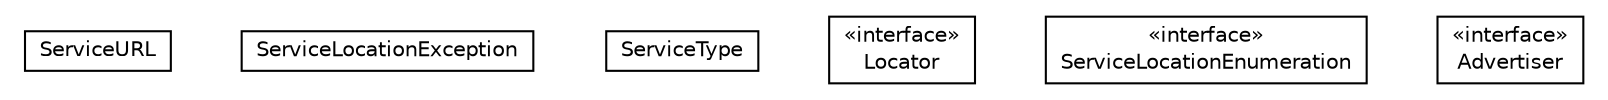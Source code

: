 #!/usr/local/bin/dot
#
# Class diagram 
# Generated by UMLGraph version R5_6-24-gf6e263 (http://www.umlgraph.org/)
#

digraph G {
	edge [fontname="Helvetica",fontsize=10,labelfontname="Helvetica",labelfontsize=10];
	node [fontname="Helvetica",fontsize=10,shape=plaintext];
	nodesep=0.25;
	ranksep=0.5;
	// ch.ethz.iks.slp.ServiceURL
	c0 [label=<<table title="ch.ethz.iks.slp.ServiceURL" border="0" cellborder="1" cellspacing="0" cellpadding="2" port="p" href="./ServiceURL.html">
		<tr><td><table border="0" cellspacing="0" cellpadding="1">
<tr><td align="center" balign="center"> ServiceURL </td></tr>
		</table></td></tr>
		</table>>, URL="./ServiceURL.html", fontname="Helvetica", fontcolor="black", fontsize=10.0];
	// ch.ethz.iks.slp.ServiceLocationException
	c1 [label=<<table title="ch.ethz.iks.slp.ServiceLocationException" border="0" cellborder="1" cellspacing="0" cellpadding="2" port="p" href="./ServiceLocationException.html">
		<tr><td><table border="0" cellspacing="0" cellpadding="1">
<tr><td align="center" balign="center"> ServiceLocationException </td></tr>
		</table></td></tr>
		</table>>, URL="./ServiceLocationException.html", fontname="Helvetica", fontcolor="black", fontsize=10.0];
	// ch.ethz.iks.slp.ServiceType
	c2 [label=<<table title="ch.ethz.iks.slp.ServiceType" border="0" cellborder="1" cellspacing="0" cellpadding="2" port="p" href="./ServiceType.html">
		<tr><td><table border="0" cellspacing="0" cellpadding="1">
<tr><td align="center" balign="center"> ServiceType </td></tr>
		</table></td></tr>
		</table>>, URL="./ServiceType.html", fontname="Helvetica", fontcolor="black", fontsize=10.0];
	// ch.ethz.iks.slp.Locator
	c3 [label=<<table title="ch.ethz.iks.slp.Locator" border="0" cellborder="1" cellspacing="0" cellpadding="2" port="p" href="./Locator.html">
		<tr><td><table border="0" cellspacing="0" cellpadding="1">
<tr><td align="center" balign="center"> &#171;interface&#187; </td></tr>
<tr><td align="center" balign="center"> Locator </td></tr>
		</table></td></tr>
		</table>>, URL="./Locator.html", fontname="Helvetica", fontcolor="black", fontsize=10.0];
	// ch.ethz.iks.slp.ServiceLocationEnumeration
	c4 [label=<<table title="ch.ethz.iks.slp.ServiceLocationEnumeration" border="0" cellborder="1" cellspacing="0" cellpadding="2" port="p" href="./ServiceLocationEnumeration.html">
		<tr><td><table border="0" cellspacing="0" cellpadding="1">
<tr><td align="center" balign="center"> &#171;interface&#187; </td></tr>
<tr><td align="center" balign="center"> ServiceLocationEnumeration </td></tr>
		</table></td></tr>
		</table>>, URL="./ServiceLocationEnumeration.html", fontname="Helvetica", fontcolor="black", fontsize=10.0];
	// ch.ethz.iks.slp.Advertiser
	c5 [label=<<table title="ch.ethz.iks.slp.Advertiser" border="0" cellborder="1" cellspacing="0" cellpadding="2" port="p" href="./Advertiser.html">
		<tr><td><table border="0" cellspacing="0" cellpadding="1">
<tr><td align="center" balign="center"> &#171;interface&#187; </td></tr>
<tr><td align="center" balign="center"> Advertiser </td></tr>
		</table></td></tr>
		</table>>, URL="./Advertiser.html", fontname="Helvetica", fontcolor="black", fontsize=10.0];
}

